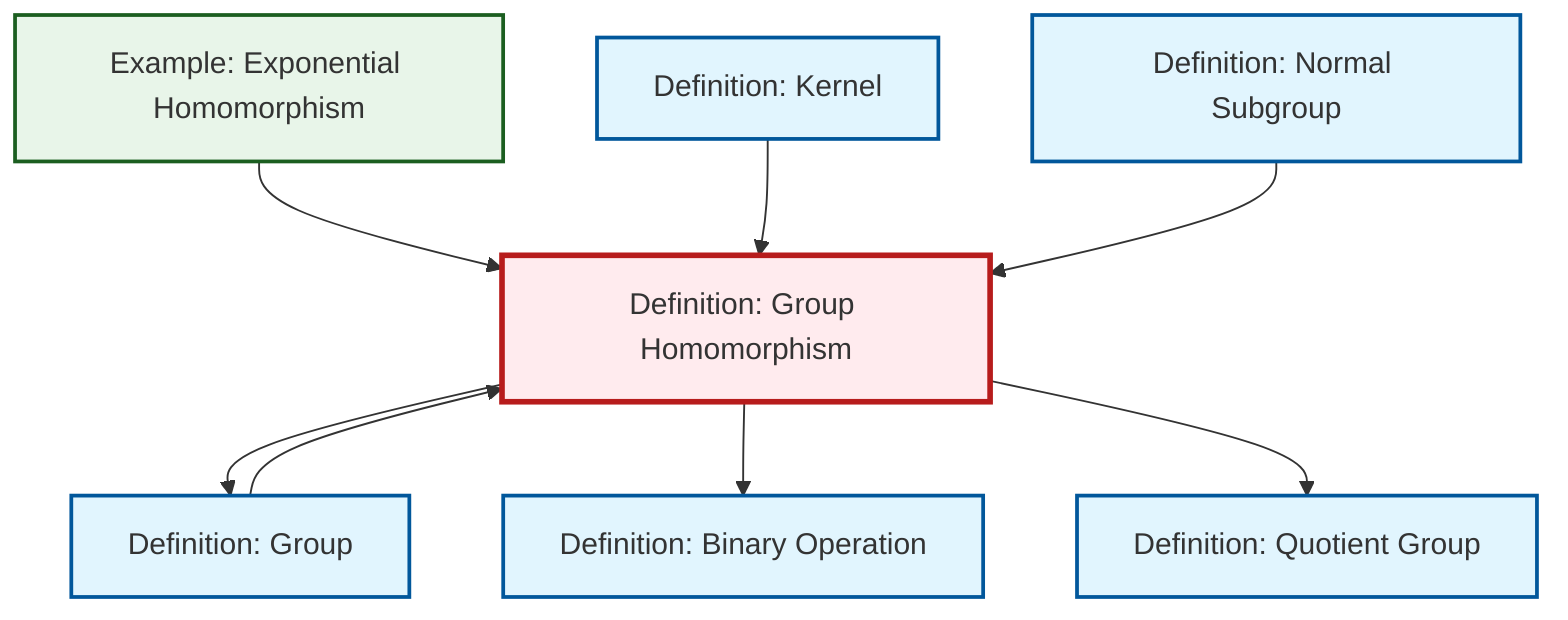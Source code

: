 graph TD
    classDef definition fill:#e1f5fe,stroke:#01579b,stroke-width:2px
    classDef theorem fill:#f3e5f5,stroke:#4a148c,stroke-width:2px
    classDef axiom fill:#fff3e0,stroke:#e65100,stroke-width:2px
    classDef example fill:#e8f5e9,stroke:#1b5e20,stroke-width:2px
    classDef current fill:#ffebee,stroke:#b71c1c,stroke-width:3px
    ex-exponential-homomorphism["Example: Exponential Homomorphism"]:::example
    def-normal-subgroup["Definition: Normal Subgroup"]:::definition
    def-quotient-group["Definition: Quotient Group"]:::definition
    def-group["Definition: Group"]:::definition
    def-binary-operation["Definition: Binary Operation"]:::definition
    def-homomorphism["Definition: Group Homomorphism"]:::definition
    def-kernel["Definition: Kernel"]:::definition
    ex-exponential-homomorphism --> def-homomorphism
    def-homomorphism --> def-group
    def-kernel --> def-homomorphism
    def-group --> def-homomorphism
    def-homomorphism --> def-binary-operation
    def-homomorphism --> def-quotient-group
    def-normal-subgroup --> def-homomorphism
    class def-homomorphism current